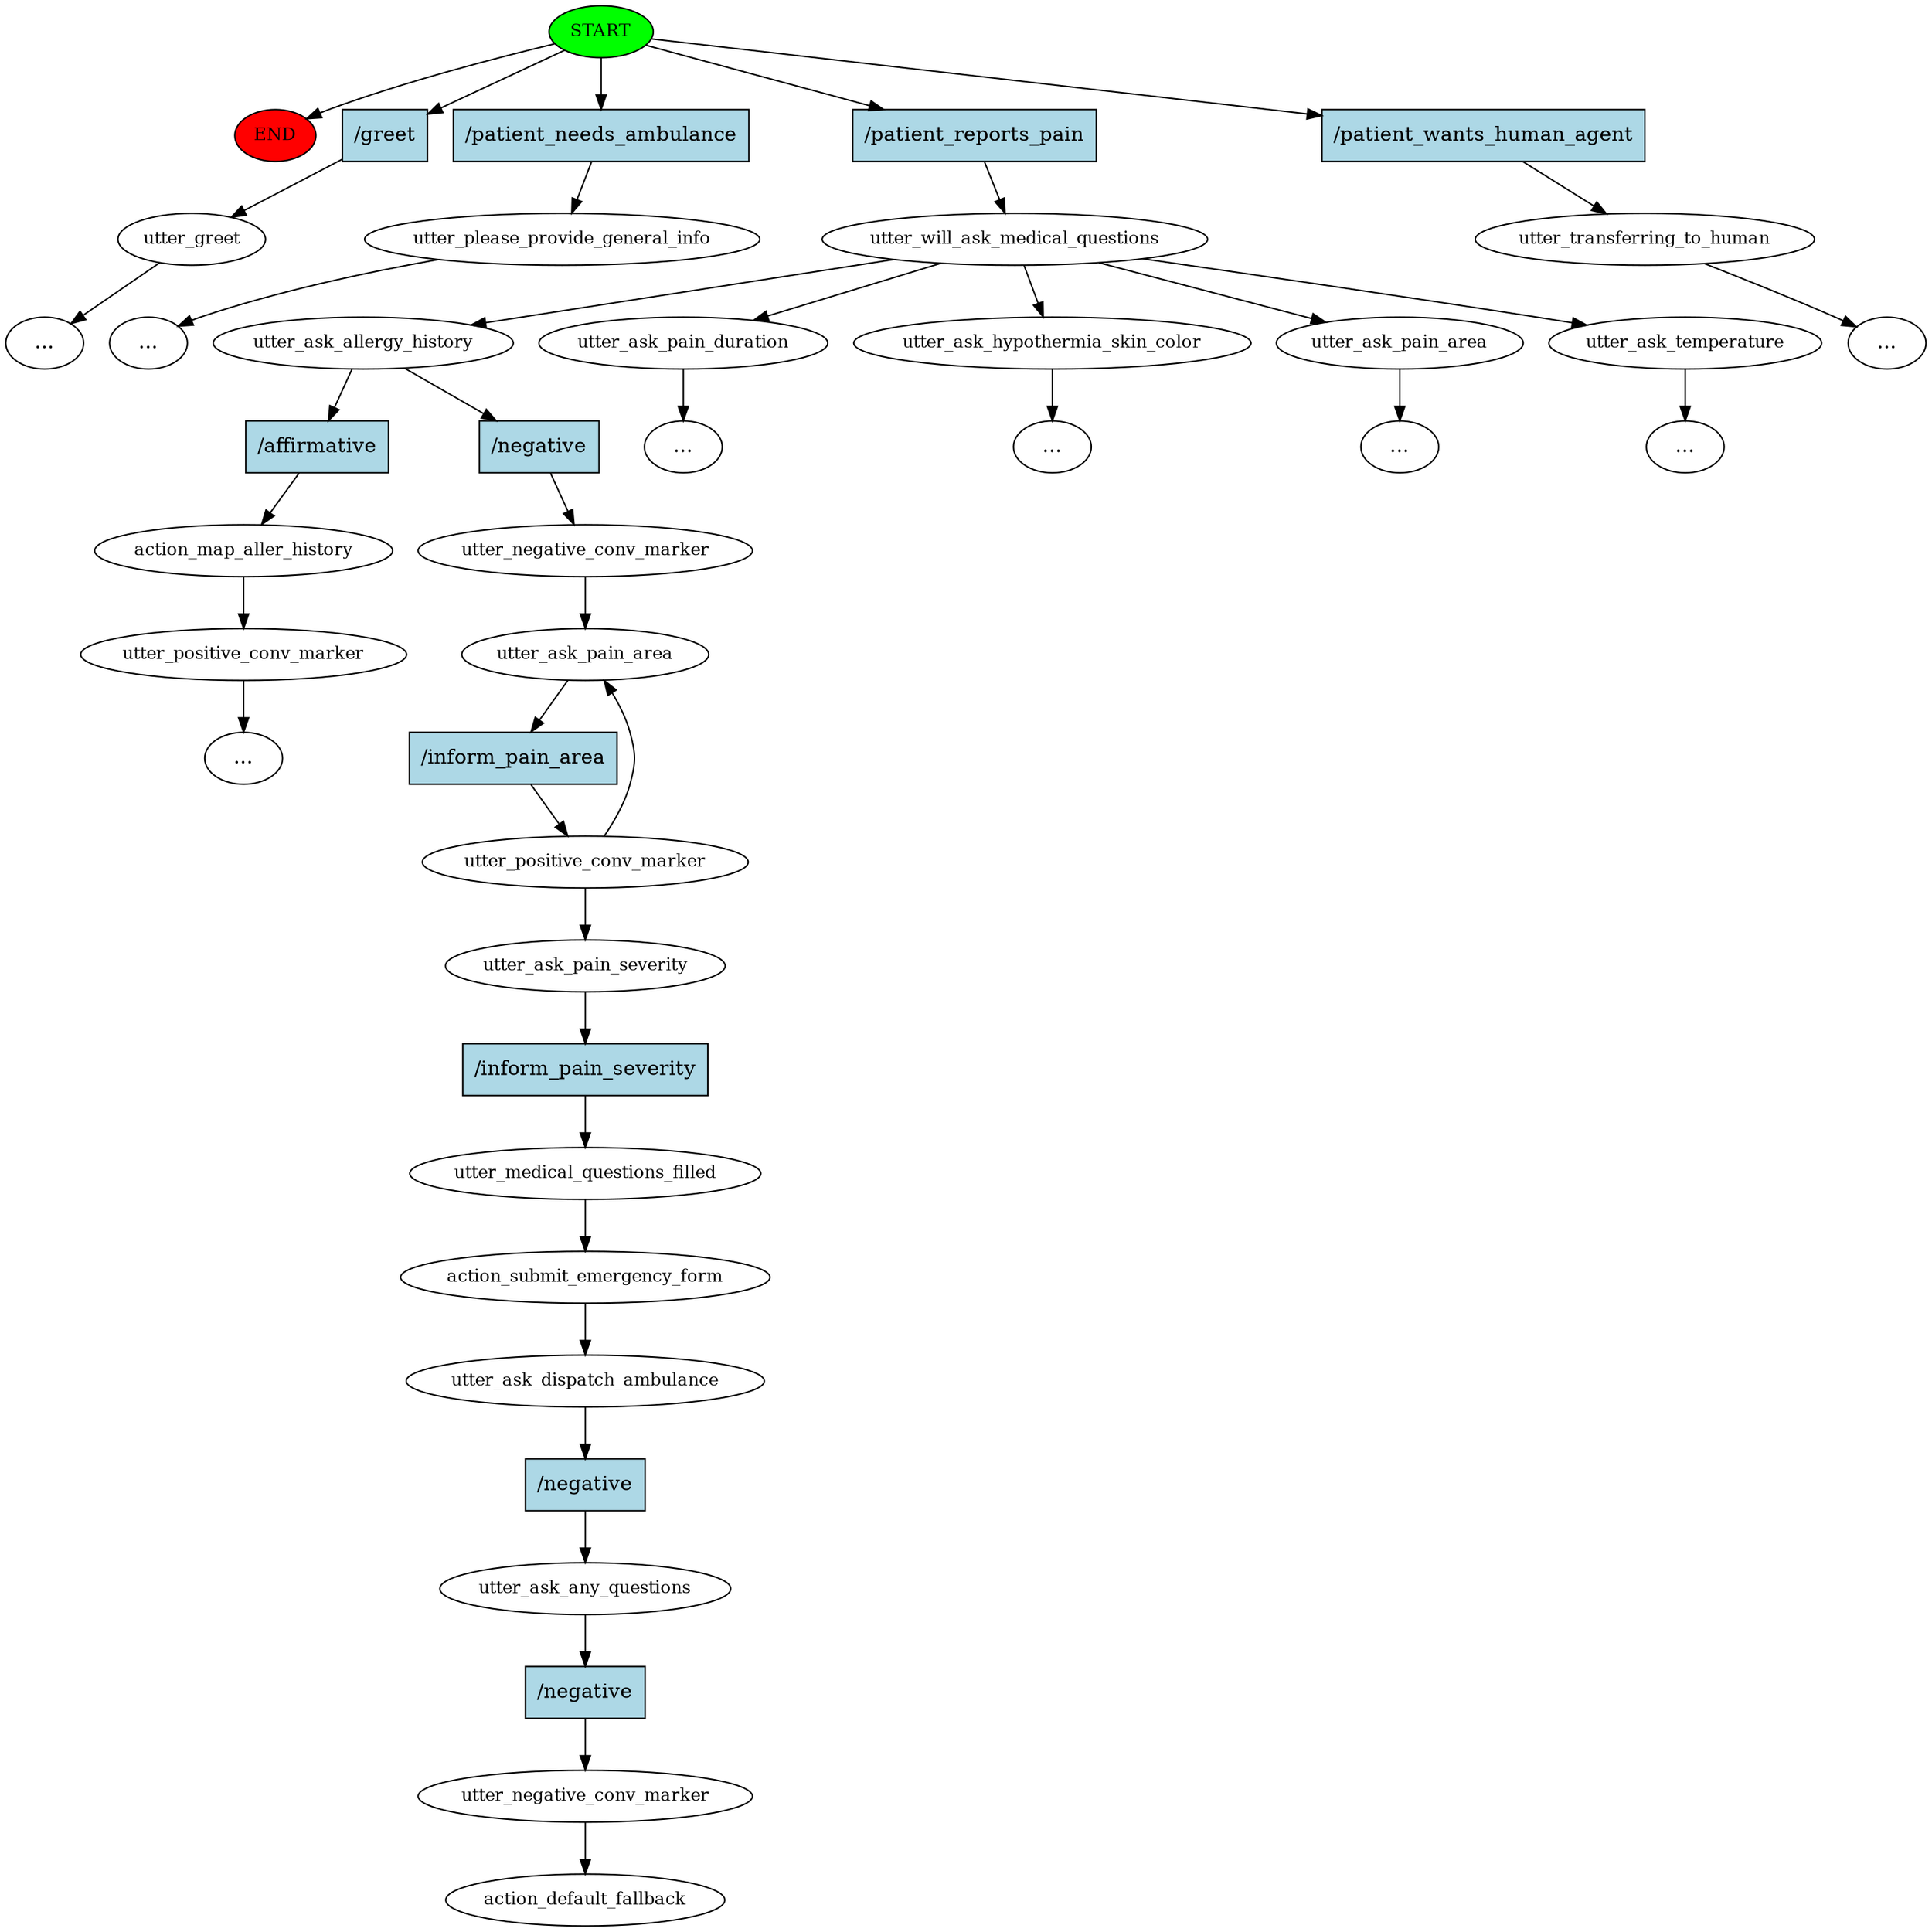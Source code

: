 digraph  {
0 [class="start active", fillcolor=green, fontsize=12, label=START, style=filled];
"-1" [class=end, fillcolor=red, fontsize=12, label=END, style=filled];
1 [class="", fontsize=12, label=utter_greet];
"-4" [class=ellipsis, label="..."];
3 [class="", fontsize=12, label=utter_please_provide_general_info];
"-5" [class=ellipsis, label="..."];
4 [class=active, fontsize=12, label=utter_will_ask_medical_questions];
5 [class=active, fontsize=12, label=utter_ask_allergy_history];
6 [class="", fontsize=12, label=action_map_aller_history];
7 [class="", fontsize=12, label=utter_positive_conv_marker];
9 [class="", fontsize=12, label=utter_ask_pain_duration];
13 [class="", fontsize=12, label=utter_ask_hypothermia_skin_color];
15 [class="", fontsize=12, label=utter_ask_pain_area];
17 [class="", fontsize=12, label=utter_ask_temperature];
"-12" [class=ellipsis, label="..."];
"-14" [class=ellipsis, label="..."];
"-15" [class=ellipsis, label="..."];
"-16" [class=ellipsis, label="..."];
"-17" [class=ellipsis, label="..."];
32 [class="", fontsize=12, label=utter_transferring_to_human];
"-18" [class=ellipsis, label="..."];
35 [class=active, fontsize=12, label=utter_negative_conv_marker];
36 [class=active, fontsize=12, label=utter_ask_pain_area];
37 [class=active, fontsize=12, label=utter_positive_conv_marker];
40 [class=active, fontsize=12, label=utter_ask_pain_severity];
41 [class=active, fontsize=12, label=utter_medical_questions_filled];
42 [class=active, fontsize=12, label=action_submit_emergency_form];
43 [class=active, fontsize=12, label=utter_ask_dispatch_ambulance];
44 [class=active, fontsize=12, label=utter_ask_any_questions];
45 [class=active, fontsize=12, label=utter_negative_conv_marker];
46 [class="dashed active", fontsize=12, label=action_default_fallback];
47 [class=intent, fillcolor=lightblue, label="/greet", shape=rect, style=filled];
48 [class=intent, fillcolor=lightblue, label="/patient_needs_ambulance", shape=rect, style=filled];
49 [class="intent active", fillcolor=lightblue, label="/patient_reports_pain", shape=rect, style=filled];
50 [class=intent, fillcolor=lightblue, label="/patient_wants_human_agent", shape=rect, style=filled];
51 [class=intent, fillcolor=lightblue, label="/affirmative", shape=rect, style=filled];
52 [class="intent active", fillcolor=lightblue, label="/negative", shape=rect, style=filled];
53 [class="intent active", fillcolor=lightblue, label="/inform_pain_area", shape=rect, style=filled];
54 [class="intent active", fillcolor=lightblue, label="/inform_pain_severity", shape=rect, style=filled];
55 [class="intent active", fillcolor=lightblue, label="/negative", shape=rect, style=filled];
56 [class="intent active", fillcolor=lightblue, label="/negative", shape=rect, style=filled];
0 -> "-1"  [class="", key=NONE, label=""];
0 -> 47  [class="", key=0];
0 -> 48  [class="", key=0];
0 -> 49  [class=active, key=0];
0 -> 50  [class="", key=0];
1 -> "-4"  [class="", key=NONE, label=""];
3 -> "-5"  [class="", key=NONE, label=""];
4 -> 5  [class=active, key=NONE, label=""];
4 -> 9  [class="", key=NONE, label=""];
4 -> 13  [class="", key=NONE, label=""];
4 -> 15  [class="", key=NONE, label=""];
4 -> 17  [class="", key=NONE, label=""];
5 -> 51  [class="", key=0];
5 -> 52  [class=active, key=0];
6 -> 7  [class="", key=NONE, label=""];
7 -> "-12"  [class="", key=NONE, label=""];
9 -> "-14"  [class="", key=NONE, label=""];
13 -> "-15"  [class="", key=NONE, label=""];
15 -> "-16"  [class="", key=NONE, label=""];
17 -> "-17"  [class="", key=NONE, label=""];
32 -> "-18"  [class="", key=NONE, label=""];
35 -> 36  [class=active, key=NONE, label=""];
36 -> 53  [class=active, key=0];
37 -> 36  [class=active, key=NONE, label=""];
37 -> 40  [class=active, key=NONE, label=""];
40 -> 54  [class=active, key=0];
41 -> 42  [class=active, key=NONE, label=""];
42 -> 43  [class=active, key=NONE, label=""];
43 -> 55  [class=active, key=0];
44 -> 56  [class=active, key=0];
45 -> 46  [class=active, key=NONE, label=""];
47 -> 1  [class="", key=0];
48 -> 3  [class="", key=0];
49 -> 4  [class=active, key=0];
50 -> 32  [class="", key=0];
51 -> 6  [class="", key=0];
52 -> 35  [class=active, key=0];
53 -> 37  [class=active, key=0];
54 -> 41  [class=active, key=0];
55 -> 44  [class=active, key=0];
56 -> 45  [class=active, key=0];
}

